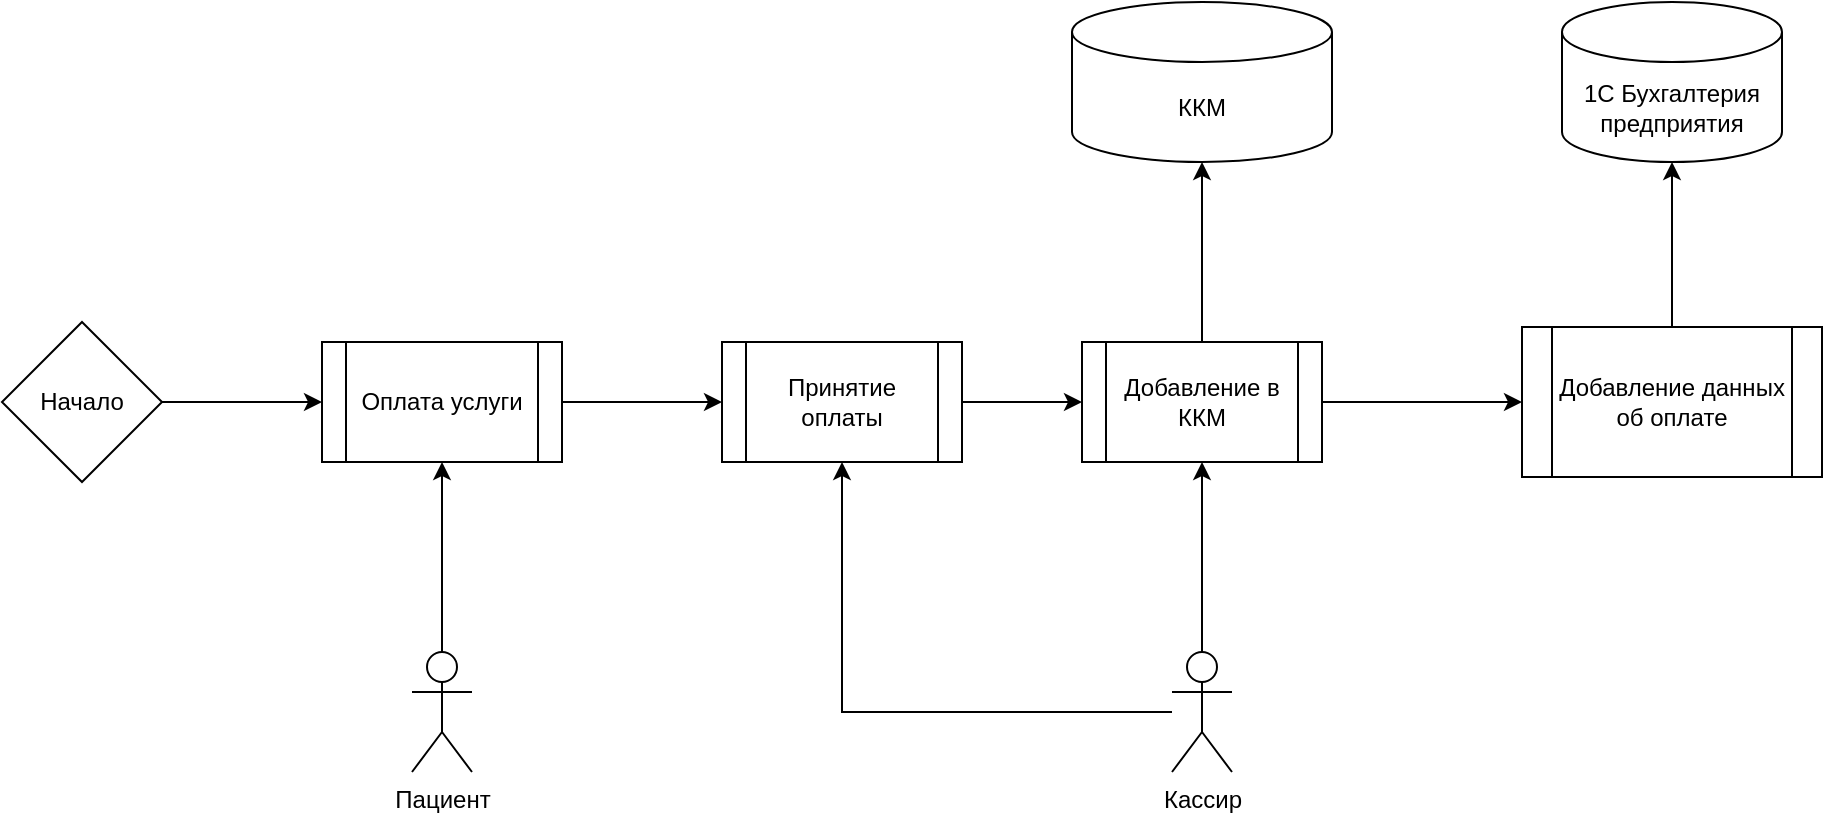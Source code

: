 <mxfile version="26.0.6">
  <diagram name="Страница — 1" id="E136Fw00KbVGMRLXlZOT">
    <mxGraphModel dx="2637" dy="991" grid="1" gridSize="10" guides="1" tooltips="1" connect="1" arrows="1" fold="1" page="1" pageScale="1" pageWidth="827" pageHeight="1169" math="0" shadow="0">
      <root>
        <mxCell id="0" />
        <mxCell id="1" parent="0" />
        <mxCell id="xR4suiVrJ3wf5P34Fl-H-1" style="edgeStyle=orthogonalEdgeStyle;rounded=0;orthogonalLoop=1;jettySize=auto;html=1;exitX=1;exitY=0.5;exitDx=0;exitDy=0;entryX=0;entryY=0.5;entryDx=0;entryDy=0;" edge="1" parent="1" source="xR4suiVrJ3wf5P34Fl-H-14" target="xR4suiVrJ3wf5P34Fl-H-21">
          <mxGeometry relative="1" as="geometry">
            <mxPoint x="-10" y="380" as="sourcePoint" />
            <mxPoint x="-110" y="560" as="targetPoint" />
          </mxGeometry>
        </mxCell>
        <mxCell id="xR4suiVrJ3wf5P34Fl-H-2" style="edgeStyle=orthogonalEdgeStyle;rounded=0;orthogonalLoop=1;jettySize=auto;html=1;entryX=0;entryY=0.5;entryDx=0;entryDy=0;" edge="1" parent="1" source="xR4suiVrJ3wf5P34Fl-H-3" target="xR4suiVrJ3wf5P34Fl-H-11">
          <mxGeometry relative="1" as="geometry" />
        </mxCell>
        <mxCell id="xR4suiVrJ3wf5P34Fl-H-3" value="Добавление в ККМ" style="shape=process;whiteSpace=wrap;html=1;backgroundOutline=1;" vertex="1" parent="1">
          <mxGeometry x="130" y="530" width="120" height="60" as="geometry" />
        </mxCell>
        <mxCell id="xR4suiVrJ3wf5P34Fl-H-4" style="edgeStyle=orthogonalEdgeStyle;rounded=0;orthogonalLoop=1;jettySize=auto;html=1;entryX=0.5;entryY=1;entryDx=0;entryDy=0;" edge="1" parent="1" source="xR4suiVrJ3wf5P34Fl-H-5" target="xR4suiVrJ3wf5P34Fl-H-14">
          <mxGeometry relative="1" as="geometry">
            <mxPoint x="-220" y="380" as="targetPoint" />
          </mxGeometry>
        </mxCell>
        <mxCell id="xR4suiVrJ3wf5P34Fl-H-5" value="Пациент" style="shape=umlActor;verticalLabelPosition=bottom;verticalAlign=top;html=1;outlineConnect=0;" vertex="1" parent="1">
          <mxGeometry x="-205" y="685" width="30" height="60" as="geometry" />
        </mxCell>
        <mxCell id="xR4suiVrJ3wf5P34Fl-H-6" style="edgeStyle=orthogonalEdgeStyle;rounded=0;orthogonalLoop=1;jettySize=auto;html=1;entryX=0.5;entryY=1;entryDx=0;entryDy=0;" edge="1" parent="1" source="xR4suiVrJ3wf5P34Fl-H-9" target="xR4suiVrJ3wf5P34Fl-H-3">
          <mxGeometry relative="1" as="geometry" />
        </mxCell>
        <mxCell id="xR4suiVrJ3wf5P34Fl-H-23" style="edgeStyle=orthogonalEdgeStyle;rounded=0;orthogonalLoop=1;jettySize=auto;html=1;entryX=0.5;entryY=1;entryDx=0;entryDy=0;" edge="1" parent="1" source="xR4suiVrJ3wf5P34Fl-H-9" target="xR4suiVrJ3wf5P34Fl-H-21">
          <mxGeometry relative="1" as="geometry" />
        </mxCell>
        <mxCell id="xR4suiVrJ3wf5P34Fl-H-9" value="&lt;span style=&quot;text-wrap-mode: wrap;&quot;&gt;Кассир&lt;/span&gt;" style="shape=umlActor;verticalLabelPosition=bottom;verticalAlign=top;html=1;outlineConnect=0;" vertex="1" parent="1">
          <mxGeometry x="175" y="685" width="30" height="60" as="geometry" />
        </mxCell>
        <mxCell id="xR4suiVrJ3wf5P34Fl-H-11" value="Добавление данных об оплате" style="shape=process;whiteSpace=wrap;html=1;backgroundOutline=1;" vertex="1" parent="1">
          <mxGeometry x="350" y="522.5" width="150" height="75" as="geometry" />
        </mxCell>
        <mxCell id="xR4suiVrJ3wf5P34Fl-H-12" value="1C Бухгалтерия предприятия" style="shape=cylinder3;whiteSpace=wrap;html=1;boundedLbl=1;backgroundOutline=1;size=15;" vertex="1" parent="1">
          <mxGeometry x="370" y="360" width="110" height="80" as="geometry" />
        </mxCell>
        <mxCell id="xR4suiVrJ3wf5P34Fl-H-13" style="edgeStyle=orthogonalEdgeStyle;rounded=0;orthogonalLoop=1;jettySize=auto;html=1;" edge="1" parent="1" source="xR4suiVrJ3wf5P34Fl-H-11" target="xR4suiVrJ3wf5P34Fl-H-12">
          <mxGeometry relative="1" as="geometry" />
        </mxCell>
        <mxCell id="xR4suiVrJ3wf5P34Fl-H-14" value="Оплата услуги" style="shape=process;whiteSpace=wrap;html=1;backgroundOutline=1;" vertex="1" parent="1">
          <mxGeometry x="-250" y="530" width="120" height="60" as="geometry" />
        </mxCell>
        <mxCell id="xR4suiVrJ3wf5P34Fl-H-17" style="edgeStyle=orthogonalEdgeStyle;rounded=0;orthogonalLoop=1;jettySize=auto;html=1;entryX=0;entryY=0.5;entryDx=0;entryDy=0;" edge="1" parent="1" source="xR4suiVrJ3wf5P34Fl-H-18" target="xR4suiVrJ3wf5P34Fl-H-14">
          <mxGeometry relative="1" as="geometry" />
        </mxCell>
        <mxCell id="xR4suiVrJ3wf5P34Fl-H-18" value="Начало" style="rhombus;whiteSpace=wrap;html=1;" vertex="1" parent="1">
          <mxGeometry x="-410" y="520" width="80" height="80" as="geometry" />
        </mxCell>
        <mxCell id="xR4suiVrJ3wf5P34Fl-H-19" value="ККМ" style="shape=cylinder3;whiteSpace=wrap;html=1;boundedLbl=1;backgroundOutline=1;size=15;" vertex="1" parent="1">
          <mxGeometry x="125" y="360" width="130" height="80" as="geometry" />
        </mxCell>
        <mxCell id="xR4suiVrJ3wf5P34Fl-H-20" style="edgeStyle=orthogonalEdgeStyle;rounded=0;orthogonalLoop=1;jettySize=auto;html=1;entryX=0.5;entryY=1;entryDx=0;entryDy=0;entryPerimeter=0;" edge="1" parent="1" source="xR4suiVrJ3wf5P34Fl-H-3" target="xR4suiVrJ3wf5P34Fl-H-19">
          <mxGeometry relative="1" as="geometry" />
        </mxCell>
        <mxCell id="xR4suiVrJ3wf5P34Fl-H-22" value="" style="edgeStyle=orthogonalEdgeStyle;rounded=0;orthogonalLoop=1;jettySize=auto;html=1;" edge="1" parent="1" source="xR4suiVrJ3wf5P34Fl-H-21" target="xR4suiVrJ3wf5P34Fl-H-3">
          <mxGeometry relative="1" as="geometry" />
        </mxCell>
        <mxCell id="xR4suiVrJ3wf5P34Fl-H-21" value="Принятие оплаты" style="shape=process;whiteSpace=wrap;html=1;backgroundOutline=1;" vertex="1" parent="1">
          <mxGeometry x="-50" y="530" width="120" height="60" as="geometry" />
        </mxCell>
      </root>
    </mxGraphModel>
  </diagram>
</mxfile>
